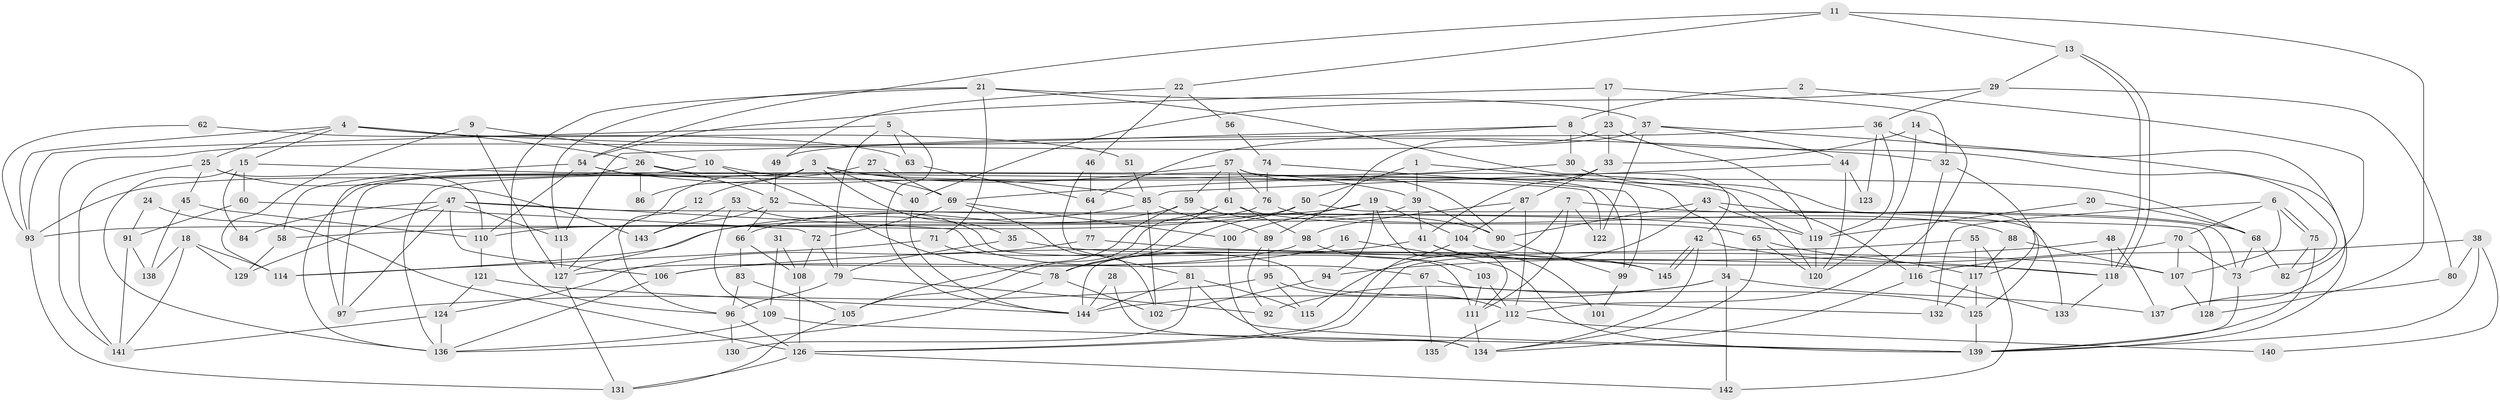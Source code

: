 // coarse degree distribution, {5: 0.13541666666666666, 2: 0.13541666666666666, 8: 0.07291666666666667, 4: 0.25, 7: 0.08333333333333333, 3: 0.13541666666666666, 6: 0.125, 9: 0.052083333333333336, 11: 0.010416666666666666}
// Generated by graph-tools (version 1.1) at 2025/52/02/27/25 19:52:03]
// undirected, 145 vertices, 290 edges
graph export_dot {
graph [start="1"]
  node [color=gray90,style=filled];
  1;
  2;
  3;
  4;
  5;
  6;
  7;
  8;
  9;
  10;
  11;
  12;
  13;
  14;
  15;
  16;
  17;
  18;
  19;
  20;
  21;
  22;
  23;
  24;
  25;
  26;
  27;
  28;
  29;
  30;
  31;
  32;
  33;
  34;
  35;
  36;
  37;
  38;
  39;
  40;
  41;
  42;
  43;
  44;
  45;
  46;
  47;
  48;
  49;
  50;
  51;
  52;
  53;
  54;
  55;
  56;
  57;
  58;
  59;
  60;
  61;
  62;
  63;
  64;
  65;
  66;
  67;
  68;
  69;
  70;
  71;
  72;
  73;
  74;
  75;
  76;
  77;
  78;
  79;
  80;
  81;
  82;
  83;
  84;
  85;
  86;
  87;
  88;
  89;
  90;
  91;
  92;
  93;
  94;
  95;
  96;
  97;
  98;
  99;
  100;
  101;
  102;
  103;
  104;
  105;
  106;
  107;
  108;
  109;
  110;
  111;
  112;
  113;
  114;
  115;
  116;
  117;
  118;
  119;
  120;
  121;
  122;
  123;
  124;
  125;
  126;
  127;
  128;
  129;
  130;
  131;
  132;
  133;
  134;
  135;
  136;
  137;
  138;
  139;
  140;
  141;
  142;
  143;
  144;
  145;
  1 -- 34;
  1 -- 50;
  1 -- 39;
  2 -- 8;
  2 -- 82;
  3 -- 39;
  3 -- 40;
  3 -- 12;
  3 -- 35;
  3 -- 86;
  3 -- 97;
  3 -- 116;
  3 -- 136;
  4 -- 93;
  4 -- 15;
  4 -- 25;
  4 -- 26;
  4 -- 32;
  4 -- 51;
  5 -- 93;
  5 -- 79;
  5 -- 63;
  5 -- 144;
  6 -- 75;
  6 -- 75;
  6 -- 132;
  6 -- 70;
  6 -- 107;
  7 -- 144;
  7 -- 111;
  7 -- 68;
  7 -- 122;
  8 -- 73;
  8 -- 113;
  8 -- 30;
  8 -- 64;
  9 -- 10;
  9 -- 127;
  9 -- 114;
  10 -- 78;
  10 -- 69;
  10 -- 97;
  11 -- 13;
  11 -- 54;
  11 -- 22;
  11 -- 128;
  12 -- 96;
  13 -- 118;
  13 -- 118;
  13 -- 29;
  14 -- 120;
  14 -- 33;
  14 -- 112;
  15 -- 136;
  15 -- 119;
  15 -- 60;
  15 -- 84;
  16 -- 139;
  16 -- 106;
  17 -- 32;
  17 -- 23;
  17 -- 54;
  18 -- 114;
  18 -- 141;
  18 -- 129;
  18 -- 138;
  19 -- 58;
  19 -- 104;
  19 -- 94;
  19 -- 100;
  19 -- 111;
  20 -- 68;
  20 -- 119;
  21 -- 42;
  21 -- 37;
  21 -- 71;
  21 -- 96;
  21 -- 113;
  22 -- 49;
  22 -- 46;
  22 -- 56;
  23 -- 33;
  23 -- 89;
  23 -- 119;
  24 -- 126;
  24 -- 91;
  25 -- 45;
  25 -- 110;
  25 -- 141;
  25 -- 143;
  26 -- 122;
  26 -- 52;
  26 -- 86;
  26 -- 93;
  27 -- 127;
  27 -- 69;
  28 -- 144;
  28 -- 134;
  29 -- 80;
  29 -- 36;
  29 -- 40;
  30 -- 125;
  30 -- 69;
  31 -- 108;
  31 -- 109;
  32 -- 116;
  32 -- 117;
  33 -- 41;
  33 -- 87;
  34 -- 142;
  34 -- 144;
  34 -- 92;
  34 -- 137;
  35 -- 145;
  35 -- 79;
  36 -- 119;
  36 -- 137;
  36 -- 49;
  36 -- 123;
  37 -- 141;
  37 -- 44;
  37 -- 122;
  37 -- 139;
  38 -- 139;
  38 -- 116;
  38 -- 80;
  38 -- 140;
  39 -- 93;
  39 -- 41;
  39 -- 90;
  40 -- 144;
  41 -- 78;
  41 -- 101;
  41 -- 145;
  42 -- 118;
  42 -- 145;
  42 -- 145;
  42 -- 134;
  43 -- 133;
  43 -- 90;
  43 -- 115;
  43 -- 120;
  44 -- 85;
  44 -- 120;
  44 -- 123;
  45 -- 138;
  45 -- 110;
  46 -- 81;
  46 -- 64;
  47 -- 97;
  47 -- 128;
  47 -- 67;
  47 -- 84;
  47 -- 106;
  47 -- 113;
  47 -- 129;
  48 -- 106;
  48 -- 118;
  48 -- 137;
  49 -- 52;
  50 -- 110;
  50 -- 78;
  50 -- 73;
  51 -- 85;
  52 -- 119;
  52 -- 66;
  52 -- 143;
  53 -- 109;
  53 -- 143;
  53 -- 111;
  54 -- 68;
  54 -- 58;
  54 -- 85;
  54 -- 110;
  55 -- 117;
  55 -- 126;
  55 -- 142;
  56 -- 74;
  57 -- 59;
  57 -- 61;
  57 -- 76;
  57 -- 90;
  57 -- 99;
  57 -- 136;
  58 -- 129;
  59 -- 90;
  59 -- 105;
  59 -- 66;
  60 -- 72;
  60 -- 91;
  61 -- 105;
  61 -- 78;
  61 -- 65;
  61 -- 98;
  62 -- 63;
  62 -- 93;
  63 -- 64;
  64 -- 77;
  65 -- 134;
  65 -- 117;
  65 -- 120;
  66 -- 83;
  66 -- 108;
  67 -- 125;
  67 -- 135;
  68 -- 73;
  68 -- 82;
  69 -- 100;
  69 -- 72;
  69 -- 102;
  70 -- 94;
  70 -- 73;
  70 -- 107;
  71 -- 114;
  71 -- 132;
  72 -- 79;
  72 -- 108;
  73 -- 139;
  74 -- 76;
  74 -- 99;
  75 -- 139;
  75 -- 82;
  76 -- 88;
  76 -- 114;
  77 -- 107;
  77 -- 124;
  78 -- 136;
  78 -- 102;
  79 -- 92;
  79 -- 96;
  80 -- 137;
  81 -- 139;
  81 -- 144;
  81 -- 115;
  81 -- 130;
  83 -- 96;
  83 -- 105;
  85 -- 127;
  85 -- 89;
  85 -- 102;
  87 -- 112;
  87 -- 98;
  87 -- 104;
  88 -- 117;
  88 -- 107;
  89 -- 95;
  89 -- 92;
  90 -- 99;
  91 -- 141;
  91 -- 138;
  93 -- 131;
  94 -- 102;
  95 -- 97;
  95 -- 115;
  95 -- 112;
  96 -- 126;
  96 -- 130;
  98 -- 103;
  98 -- 127;
  99 -- 101;
  100 -- 134;
  103 -- 112;
  103 -- 111;
  104 -- 126;
  104 -- 118;
  105 -- 131;
  106 -- 136;
  107 -- 128;
  108 -- 126;
  109 -- 139;
  109 -- 136;
  110 -- 121;
  111 -- 134;
  112 -- 135;
  112 -- 140;
  113 -- 127;
  116 -- 134;
  116 -- 133;
  117 -- 125;
  117 -- 132;
  118 -- 133;
  119 -- 120;
  121 -- 124;
  121 -- 144;
  124 -- 136;
  124 -- 141;
  125 -- 139;
  126 -- 131;
  126 -- 142;
  127 -- 131;
}
